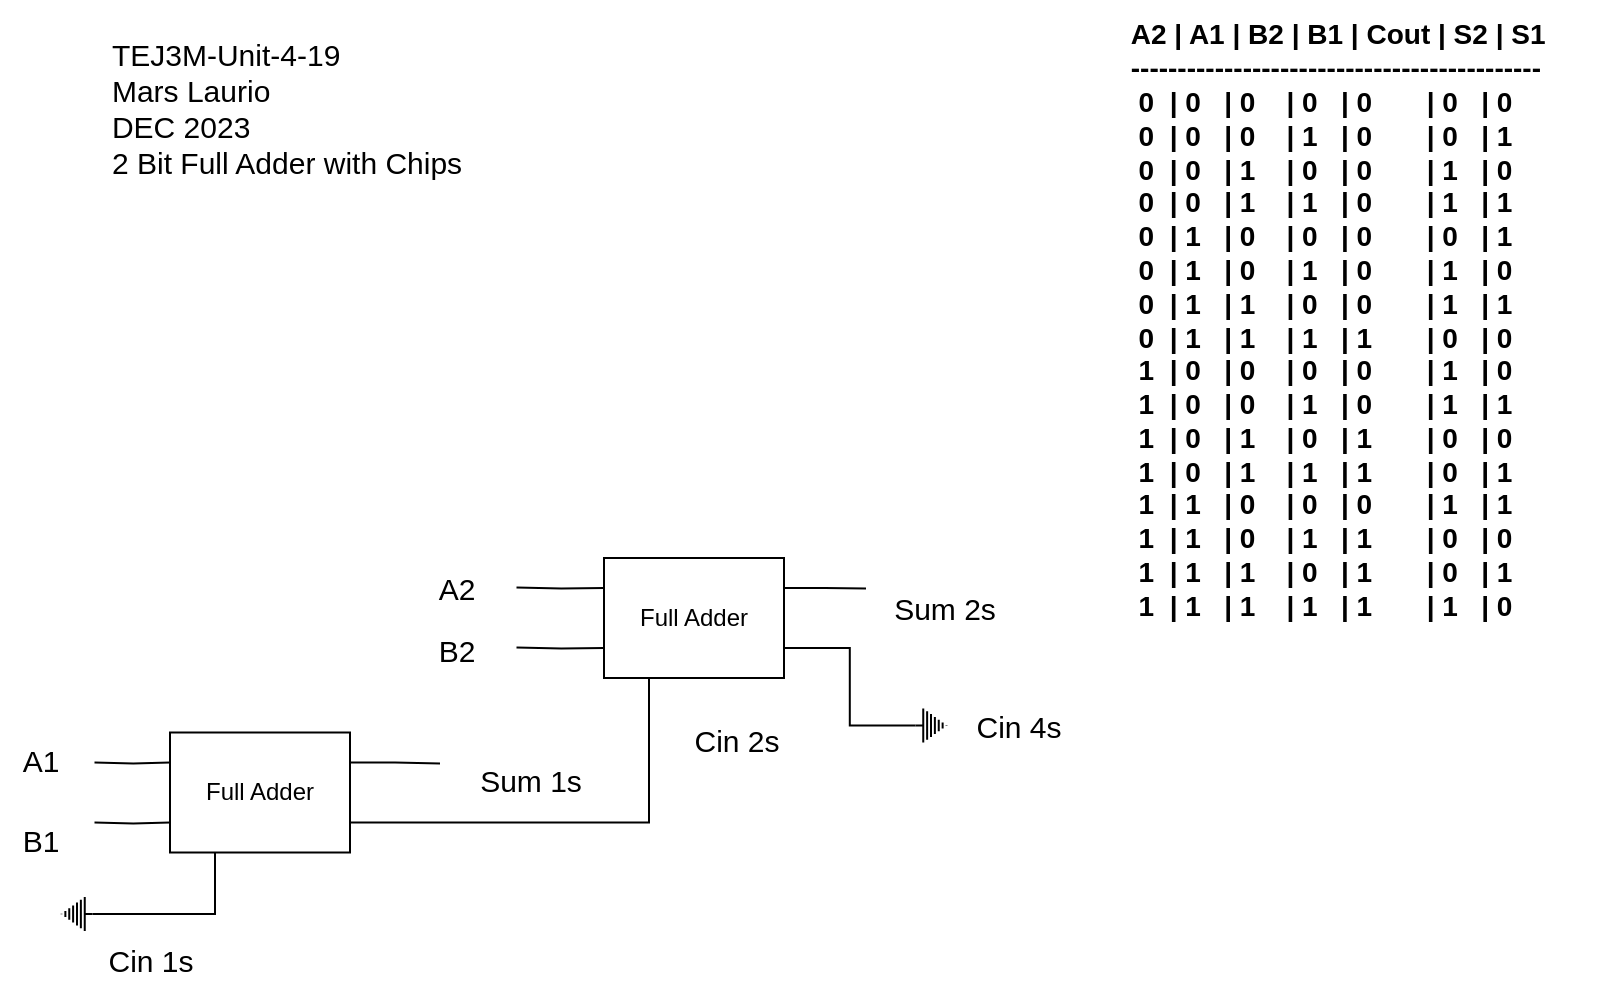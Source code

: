 <mxfile>
    <diagram id="t1QAMHBQt2Z4F_DE71VQ" name="Page-1">
        <mxGraphModel dx="638" dy="466" grid="1" gridSize="10" guides="1" tooltips="1" connect="1" arrows="1" fold="1" page="1" pageScale="1" pageWidth="827" pageHeight="1169" math="0" shadow="0">
            <root>
                <mxCell id="0"/>
                <mxCell id="1" parent="0"/>
                <mxCell id="10" value="&lt;div style=&quot;text-align: left; font-size: 15px;&quot;&gt;&lt;span style=&quot;background-color: initial; font-size: 15px;&quot;&gt;TEJ3M-Unit-4-19&lt;/span&gt;&lt;/div&gt;&lt;div style=&quot;text-align: left; font-size: 15px;&quot;&gt;&lt;span style=&quot;background-color: initial; font-size: 15px;&quot;&gt;Mars Laurio&lt;/span&gt;&lt;/div&gt;&lt;div style=&quot;text-align: left; font-size: 15px;&quot;&gt;&lt;span style=&quot;background-color: initial; font-size: 15px;&quot;&gt;DEC 2023&lt;/span&gt;&lt;/div&gt;&lt;div style=&quot;text-align: left; font-size: 15px;&quot;&gt;&lt;span style=&quot;background-color: initial; font-size: 15px;&quot;&gt;2 Bit Full Adder with Chips&lt;/span&gt;&lt;/div&gt;" style="text;html=1;align=center;verticalAlign=middle;resizable=0;points=[];autosize=1;strokeColor=none;fillColor=none;fontSize=15;fontFamily=Helvetica;fontColor=default;" parent="1" vertex="1">
                    <mxGeometry x="43" y="30" width="200" height="90" as="geometry"/>
                </mxCell>
                <mxCell id="20" value="&lt;div style=&quot;text-align: left; font-size: 14px;&quot;&gt;&lt;div style=&quot;font-size: 14px;&quot;&gt;&lt;span style=&quot;font-size: 14px;&quot;&gt;A2 | A1 | B2 | B1 | Cout | S2 | S1&lt;/span&gt;&lt;/div&gt;&lt;div style=&quot;font-size: 14px;&quot;&gt;&lt;span style=&quot;font-size: 14px;&quot;&gt;--------------------------------------------&lt;/span&gt;&lt;/div&gt;&lt;div style=&quot;font-size: 14px;&quot;&gt;&lt;span style=&quot;font-size: 14px;&quot;&gt;&amp;nbsp;0&amp;nbsp; | 0&amp;nbsp; &amp;nbsp;| 0&amp;nbsp; &amp;nbsp; | 0&amp;nbsp; &amp;nbsp;| 0&amp;nbsp; &amp;nbsp; &amp;nbsp; &amp;nbsp;| 0&amp;nbsp; &amp;nbsp;| 0&amp;nbsp;&amp;nbsp;&lt;/span&gt;&lt;/div&gt;&lt;div style=&quot;font-size: 14px;&quot;&gt;&lt;span style=&quot;font-size: 14px;&quot;&gt;&amp;nbsp;0&amp;nbsp; | 0&amp;nbsp; &amp;nbsp;| 0&amp;nbsp; &amp;nbsp; | 1&amp;nbsp; &amp;nbsp;| 0&amp;nbsp; &amp;nbsp; &amp;nbsp; &amp;nbsp;| 0&amp;nbsp; &amp;nbsp;| 1&amp;nbsp; &amp;nbsp;&amp;nbsp;&lt;/span&gt;&lt;/div&gt;&lt;div style=&quot;font-size: 14px;&quot;&gt;&lt;span style=&quot;font-size: 14px;&quot;&gt;&amp;nbsp;0&amp;nbsp; | 0&amp;nbsp; &amp;nbsp;| 1&amp;nbsp; &amp;nbsp; | 0&amp;nbsp; &amp;nbsp;| 0&amp;nbsp; &amp;nbsp; &amp;nbsp; &amp;nbsp;| 1&amp;nbsp; &amp;nbsp;| 0&amp;nbsp; &amp;nbsp;&amp;nbsp;&lt;/span&gt;&lt;/div&gt;&lt;div style=&quot;font-size: 14px;&quot;&gt;&lt;span style=&quot;font-size: 14px;&quot;&gt;&amp;nbsp;0&amp;nbsp; | 0&amp;nbsp; &amp;nbsp;| 1&amp;nbsp; &amp;nbsp; | 1&amp;nbsp; &amp;nbsp;| 0&amp;nbsp; &amp;nbsp; &amp;nbsp; &amp;nbsp;| 1&amp;nbsp; &amp;nbsp;| 1&amp;nbsp; &amp;nbsp; &amp;nbsp;&lt;/span&gt;&lt;/div&gt;&lt;div style=&quot;font-size: 14px;&quot;&gt;&lt;span style=&quot;font-size: 14px;&quot;&gt;&amp;nbsp;0&amp;nbsp; | 1&amp;nbsp; &amp;nbsp;| 0&amp;nbsp; &amp;nbsp; | 0&amp;nbsp; &amp;nbsp;| 0&amp;nbsp; &amp;nbsp; &amp;nbsp; &amp;nbsp;| 0&amp;nbsp; &amp;nbsp;| 1&amp;nbsp; &amp;nbsp;&lt;/span&gt;&lt;/div&gt;&lt;div style=&quot;font-size: 14px;&quot;&gt;&lt;span style=&quot;font-size: 14px;&quot;&gt;&amp;nbsp;0&amp;nbsp; | 1&amp;nbsp; &amp;nbsp;| 0&amp;nbsp; &amp;nbsp; | 1&amp;nbsp; &amp;nbsp;| 0&amp;nbsp; &amp;nbsp; &amp;nbsp; &amp;nbsp;| 1&amp;nbsp; &amp;nbsp;| 0&amp;nbsp; &amp;nbsp;&lt;/span&gt;&lt;/div&gt;&lt;div style=&quot;font-size: 14px;&quot;&gt;&lt;span style=&quot;font-size: 14px;&quot;&gt;&amp;nbsp;0&amp;nbsp; | 1&amp;nbsp; &amp;nbsp;| 1&amp;nbsp; &amp;nbsp; | 0&amp;nbsp; &amp;nbsp;| 0&amp;nbsp; &amp;nbsp; &amp;nbsp; &amp;nbsp;| 1&amp;nbsp; &amp;nbsp;| 1&amp;nbsp; &amp;nbsp;&lt;/span&gt;&lt;/div&gt;&lt;div style=&quot;font-size: 14px;&quot;&gt;&lt;span style=&quot;font-size: 14px;&quot;&gt;&amp;nbsp;0&amp;nbsp; | 1&amp;nbsp; &amp;nbsp;| 1&amp;nbsp; &amp;nbsp; | 1&amp;nbsp; &amp;nbsp;| 1&amp;nbsp; &amp;nbsp; &amp;nbsp; &amp;nbsp;| 0&amp;nbsp; &amp;nbsp;| 0&amp;nbsp; &amp;nbsp;&lt;/span&gt;&lt;/div&gt;&lt;div style=&quot;font-size: 14px;&quot;&gt;&lt;span style=&quot;font-size: 14px;&quot;&gt;&amp;nbsp;1&amp;nbsp; | 0&amp;nbsp; &amp;nbsp;| 0&amp;nbsp; &amp;nbsp; | 0&amp;nbsp; &amp;nbsp;| 0&amp;nbsp; &amp;nbsp; &amp;nbsp; &amp;nbsp;| 1&amp;nbsp; &amp;nbsp;| 0&amp;nbsp; &amp;nbsp;&amp;nbsp;&lt;/span&gt;&lt;/div&gt;&lt;div style=&quot;font-size: 14px;&quot;&gt;&lt;span style=&quot;font-size: 14px;&quot;&gt;&amp;nbsp;1&amp;nbsp; | 0&amp;nbsp; &amp;nbsp;| 0&amp;nbsp; &amp;nbsp; | 1&amp;nbsp; &amp;nbsp;| 0&amp;nbsp; &amp;nbsp; &amp;nbsp; &amp;nbsp;| 1&amp;nbsp; &amp;nbsp;| 1&amp;nbsp; &amp;nbsp;&amp;nbsp;&lt;/span&gt;&lt;/div&gt;&lt;div style=&quot;font-size: 14px;&quot;&gt;&lt;span style=&quot;font-size: 14px;&quot;&gt;&amp;nbsp;1&amp;nbsp; | 0&amp;nbsp; &amp;nbsp;| 1&amp;nbsp; &amp;nbsp; | 0&amp;nbsp; &amp;nbsp;| 1&amp;nbsp; &amp;nbsp; &amp;nbsp; &amp;nbsp;| 0&amp;nbsp; &amp;nbsp;| 0&amp;nbsp; &amp;nbsp; &amp;nbsp;&lt;/span&gt;&lt;/div&gt;&lt;div style=&quot;font-size: 14px;&quot;&gt;&lt;span style=&quot;font-size: 14px;&quot;&gt;&amp;nbsp;1&amp;nbsp; | 0&amp;nbsp; &amp;nbsp;| 1&amp;nbsp; &amp;nbsp; | 1&amp;nbsp; &amp;nbsp;| 1&amp;nbsp; &amp;nbsp; &amp;nbsp; &amp;nbsp;| 0&amp;nbsp; &amp;nbsp;| 1&amp;nbsp; &amp;nbsp;&amp;nbsp;&lt;/span&gt;&lt;/div&gt;&lt;div style=&quot;font-size: 14px;&quot;&gt;&lt;span style=&quot;font-size: 14px;&quot;&gt;&amp;nbsp;1&amp;nbsp; | 1&amp;nbsp; &amp;nbsp;| 0&amp;nbsp; &amp;nbsp; | 0&amp;nbsp; &amp;nbsp;| 0&amp;nbsp; &amp;nbsp; &amp;nbsp; &amp;nbsp;| 1&amp;nbsp; &amp;nbsp;| 1&amp;nbsp; &amp;nbsp; &amp;nbsp;&lt;/span&gt;&lt;/div&gt;&lt;div style=&quot;font-size: 14px;&quot;&gt;&lt;span style=&quot;font-size: 14px;&quot;&gt;&amp;nbsp;1&amp;nbsp; | 1&amp;nbsp; &amp;nbsp;| 0&amp;nbsp; &amp;nbsp; | 1&amp;nbsp; &amp;nbsp;| 1&amp;nbsp; &amp;nbsp; &amp;nbsp; &amp;nbsp;| 0&amp;nbsp; &amp;nbsp;| 0&amp;nbsp; &amp;nbsp;&amp;nbsp;&lt;/span&gt;&lt;/div&gt;&lt;div style=&quot;font-size: 14px;&quot;&gt;&lt;span style=&quot;font-size: 14px;&quot;&gt;&amp;nbsp;1&amp;nbsp; | 1&amp;nbsp; &amp;nbsp;| 1&amp;nbsp; &amp;nbsp; | 0&amp;nbsp; &amp;nbsp;| 1&amp;nbsp; &amp;nbsp; &amp;nbsp; &amp;nbsp;| 0&amp;nbsp; &amp;nbsp;| 1&amp;nbsp; &amp;nbsp;&amp;nbsp;&lt;/span&gt;&lt;/div&gt;&lt;div style=&quot;font-size: 14px;&quot;&gt;&lt;span style=&quot;font-size: 14px;&quot;&gt;&amp;nbsp;1&amp;nbsp; | 1&amp;nbsp; &amp;nbsp;| 1&amp;nbsp; &amp;nbsp; | 1&amp;nbsp; &amp;nbsp;| 1&amp;nbsp; &amp;nbsp; &amp;nbsp; &amp;nbsp;| 1&amp;nbsp; &amp;nbsp;| 0&amp;nbsp; &amp;nbsp;&amp;nbsp;&lt;/span&gt;&lt;/div&gt;&lt;/div&gt;" style="text;html=1;align=center;verticalAlign=middle;resizable=0;points=[];autosize=1;opacity=0;fontStyle=1;fontSize=14;" parent="1" vertex="1">
                    <mxGeometry x="540" y="21.25" width="260" height="320" as="geometry"/>
                </mxCell>
                <mxCell id="269" style="edgeStyle=orthogonalEdgeStyle;html=1;exitX=1;exitY=0.75;exitDx=0;exitDy=0;entryX=0.25;entryY=1;entryDx=0;entryDy=0;fontFamily=Helvetica;fontSize=12;fontColor=default;rounded=0;endArrow=none;endFill=0;" parent="1" source="239" target="265" edge="1">
                    <mxGeometry relative="1" as="geometry"/>
                </mxCell>
                <mxCell id="291" style="edgeStyle=orthogonalEdgeStyle;rounded=0;html=1;exitX=1;exitY=0.25;exitDx=0;exitDy=0;fontFamily=Helvetica;fontSize=15;fontColor=default;endArrow=none;endFill=0;" parent="1" source="239" edge="1">
                    <mxGeometry relative="1" as="geometry">
                        <mxPoint x="220" y="402.714" as="targetPoint"/>
                    </mxGeometry>
                </mxCell>
                <mxCell id="239" value="Full Adder" style="rounded=0;whiteSpace=wrap;html=1;" parent="1" vertex="1">
                    <mxGeometry x="85" y="387.25" width="90" height="60" as="geometry"/>
                </mxCell>
                <mxCell id="292" style="edgeStyle=orthogonalEdgeStyle;rounded=0;html=1;exitX=1;exitY=0.25;exitDx=0;exitDy=0;fontFamily=Helvetica;fontSize=15;fontColor=default;endArrow=none;endFill=0;" parent="1" source="265" edge="1">
                    <mxGeometry relative="1" as="geometry">
                        <mxPoint x="433" y="315.286" as="targetPoint"/>
                    </mxGeometry>
                </mxCell>
                <mxCell id="303" style="edgeStyle=orthogonalEdgeStyle;shape=connector;rounded=0;html=1;exitX=1;exitY=0.75;exitDx=0;exitDy=0;entryX=0.5;entryY=0;entryDx=0;entryDy=0;entryPerimeter=0;labelBackgroundColor=default;strokeColor=default;fontFamily=Helvetica;fontSize=15;fontColor=default;endArrow=none;endFill=0;" edge="1" parent="1" source="265" target="297">
                    <mxGeometry relative="1" as="geometry"/>
                </mxCell>
                <mxCell id="265" value="Full Adder" style="rounded=0;whiteSpace=wrap;html=1;" parent="1" vertex="1">
                    <mxGeometry x="302" y="300" width="90" height="60" as="geometry"/>
                </mxCell>
                <mxCell id="272" style="edgeStyle=orthogonalEdgeStyle;rounded=0;html=1;exitX=0.5;exitY=0;exitDx=0;exitDy=0;exitPerimeter=0;entryX=0;entryY=0.25;entryDx=0;entryDy=0;fontFamily=Helvetica;fontSize=12;fontColor=default;endArrow=none;endFill=0;" parent="1" target="265" edge="1">
                    <mxGeometry relative="1" as="geometry">
                        <mxPoint x="258.25" y="314.75" as="sourcePoint"/>
                    </mxGeometry>
                </mxCell>
                <mxCell id="274" style="edgeStyle=orthogonalEdgeStyle;rounded=0;html=1;exitX=0.5;exitY=0;exitDx=0;exitDy=0;exitPerimeter=0;entryX=0;entryY=0.75;entryDx=0;entryDy=0;fontFamily=Helvetica;fontSize=12;fontColor=default;endArrow=none;endFill=0;" parent="1" target="265" edge="1">
                    <mxGeometry relative="1" as="geometry">
                        <mxPoint x="258.25" y="344.75" as="sourcePoint"/>
                    </mxGeometry>
                </mxCell>
                <mxCell id="278" style="edgeStyle=orthogonalEdgeStyle;rounded=0;html=1;exitX=0.5;exitY=0;exitDx=0;exitDy=0;exitPerimeter=0;entryX=0;entryY=0.25;entryDx=0;entryDy=0;fontFamily=Helvetica;fontSize=12;fontColor=default;endArrow=none;endFill=0;" parent="1" target="239" edge="1">
                    <mxGeometry relative="1" as="geometry">
                        <mxPoint x="47.25" y="402.25" as="sourcePoint"/>
                    </mxGeometry>
                </mxCell>
                <mxCell id="277" style="edgeStyle=orthogonalEdgeStyle;rounded=0;html=1;exitX=0.5;exitY=0;exitDx=0;exitDy=0;exitPerimeter=0;entryX=0;entryY=0.75;entryDx=0;entryDy=0;fontFamily=Helvetica;fontSize=12;fontColor=default;endArrow=none;endFill=0;" parent="1" target="239" edge="1">
                    <mxGeometry relative="1" as="geometry">
                        <mxPoint x="47.25" y="432.25" as="sourcePoint"/>
                    </mxGeometry>
                </mxCell>
                <mxCell id="282" style="edgeStyle=orthogonalEdgeStyle;rounded=0;html=1;exitX=0.5;exitY=0;exitDx=0;exitDy=0;exitPerimeter=0;entryX=0.25;entryY=1;entryDx=0;entryDy=0;fontFamily=Helvetica;fontSize=15;fontColor=default;endArrow=none;endFill=0;" parent="1" source="281" target="239" edge="1">
                    <mxGeometry relative="1" as="geometry"/>
                </mxCell>
                <mxCell id="281" value="" style="pointerEvents=1;verticalLabelPosition=bottom;shadow=0;dashed=0;align=center;html=1;verticalAlign=top;shape=mxgraph.electrical.signal_sources.protective_earth;strokeColor=default;fontFamily=Helvetica;fontSize=12;fontColor=default;fillColor=#18141D;rotation=90;" parent="1" vertex="1">
                    <mxGeometry x="30" y="470.25" width="17" height="15.5" as="geometry"/>
                </mxCell>
                <mxCell id="283" value="A1" style="text;html=1;align=center;verticalAlign=middle;resizable=0;points=[];autosize=1;strokeColor=none;fillColor=none;fontSize=15;fontFamily=Helvetica;fontColor=default;" parent="1" vertex="1">
                    <mxGeometry y="386" width="40" height="30" as="geometry"/>
                </mxCell>
                <mxCell id="284" value="B1" style="text;html=1;align=center;verticalAlign=middle;resizable=0;points=[];autosize=1;strokeColor=none;fillColor=none;fontSize=15;fontFamily=Helvetica;fontColor=default;" parent="1" vertex="1">
                    <mxGeometry y="426" width="40" height="30" as="geometry"/>
                </mxCell>
                <mxCell id="286" value="A2" style="text;html=1;align=center;verticalAlign=middle;resizable=0;points=[];autosize=1;strokeColor=none;fillColor=none;fontSize=15;fontFamily=Helvetica;fontColor=default;" parent="1" vertex="1">
                    <mxGeometry x="208" y="300" width="40" height="30" as="geometry"/>
                </mxCell>
                <mxCell id="288" value="B2" style="text;html=1;align=center;verticalAlign=middle;resizable=0;points=[];autosize=1;strokeColor=none;fillColor=none;fontSize=15;fontFamily=Helvetica;fontColor=default;" parent="1" vertex="1">
                    <mxGeometry x="208" y="331.25" width="40" height="30" as="geometry"/>
                </mxCell>
                <mxCell id="289" value="Cin 2s" style="text;html=1;align=center;verticalAlign=middle;resizable=0;points=[];autosize=1;strokeColor=none;fillColor=none;fontSize=15;fontFamily=Helvetica;fontColor=default;" parent="1" vertex="1">
                    <mxGeometry x="333" y="376" width="70" height="30" as="geometry"/>
                </mxCell>
                <mxCell id="290" value="Cin 1s" style="text;html=1;align=center;verticalAlign=middle;resizable=0;points=[];autosize=1;strokeColor=none;fillColor=none;fontSize=15;fontFamily=Helvetica;fontColor=default;" parent="1" vertex="1">
                    <mxGeometry x="40" y="485.75" width="70" height="30" as="geometry"/>
                </mxCell>
                <mxCell id="293" value="Sum 1s" style="text;html=1;align=center;verticalAlign=middle;resizable=0;points=[];autosize=1;strokeColor=none;fillColor=none;fontSize=15;fontFamily=Helvetica;fontColor=default;" parent="1" vertex="1">
                    <mxGeometry x="230" y="396" width="70" height="30" as="geometry"/>
                </mxCell>
                <mxCell id="294" value="Sum 2s" style="text;html=1;align=center;verticalAlign=middle;resizable=0;points=[];autosize=1;strokeColor=none;fillColor=none;fontSize=15;fontFamily=Helvetica;fontColor=default;" parent="1" vertex="1">
                    <mxGeometry x="436.5" y="310" width="70" height="30" as="geometry"/>
                </mxCell>
                <mxCell id="297" value="" style="pointerEvents=1;verticalLabelPosition=bottom;shadow=0;dashed=0;align=center;html=1;verticalAlign=top;shape=mxgraph.electrical.signal_sources.protective_earth;strokeColor=default;fontFamily=Helvetica;fontSize=12;fontColor=default;fillColor=#18141D;rotation=-90;" vertex="1" parent="1">
                    <mxGeometry x="457" y="376" width="17" height="15.5" as="geometry"/>
                </mxCell>
                <mxCell id="299" value="Cin 4s" style="text;html=1;align=center;verticalAlign=middle;resizable=0;points=[];autosize=1;strokeColor=none;fillColor=none;fontSize=15;fontFamily=Helvetica;fontColor=default;" vertex="1" parent="1">
                    <mxGeometry x="474" y="368.75" width="70" height="30" as="geometry"/>
                </mxCell>
            </root>
        </mxGraphModel>
    </diagram>
</mxfile>